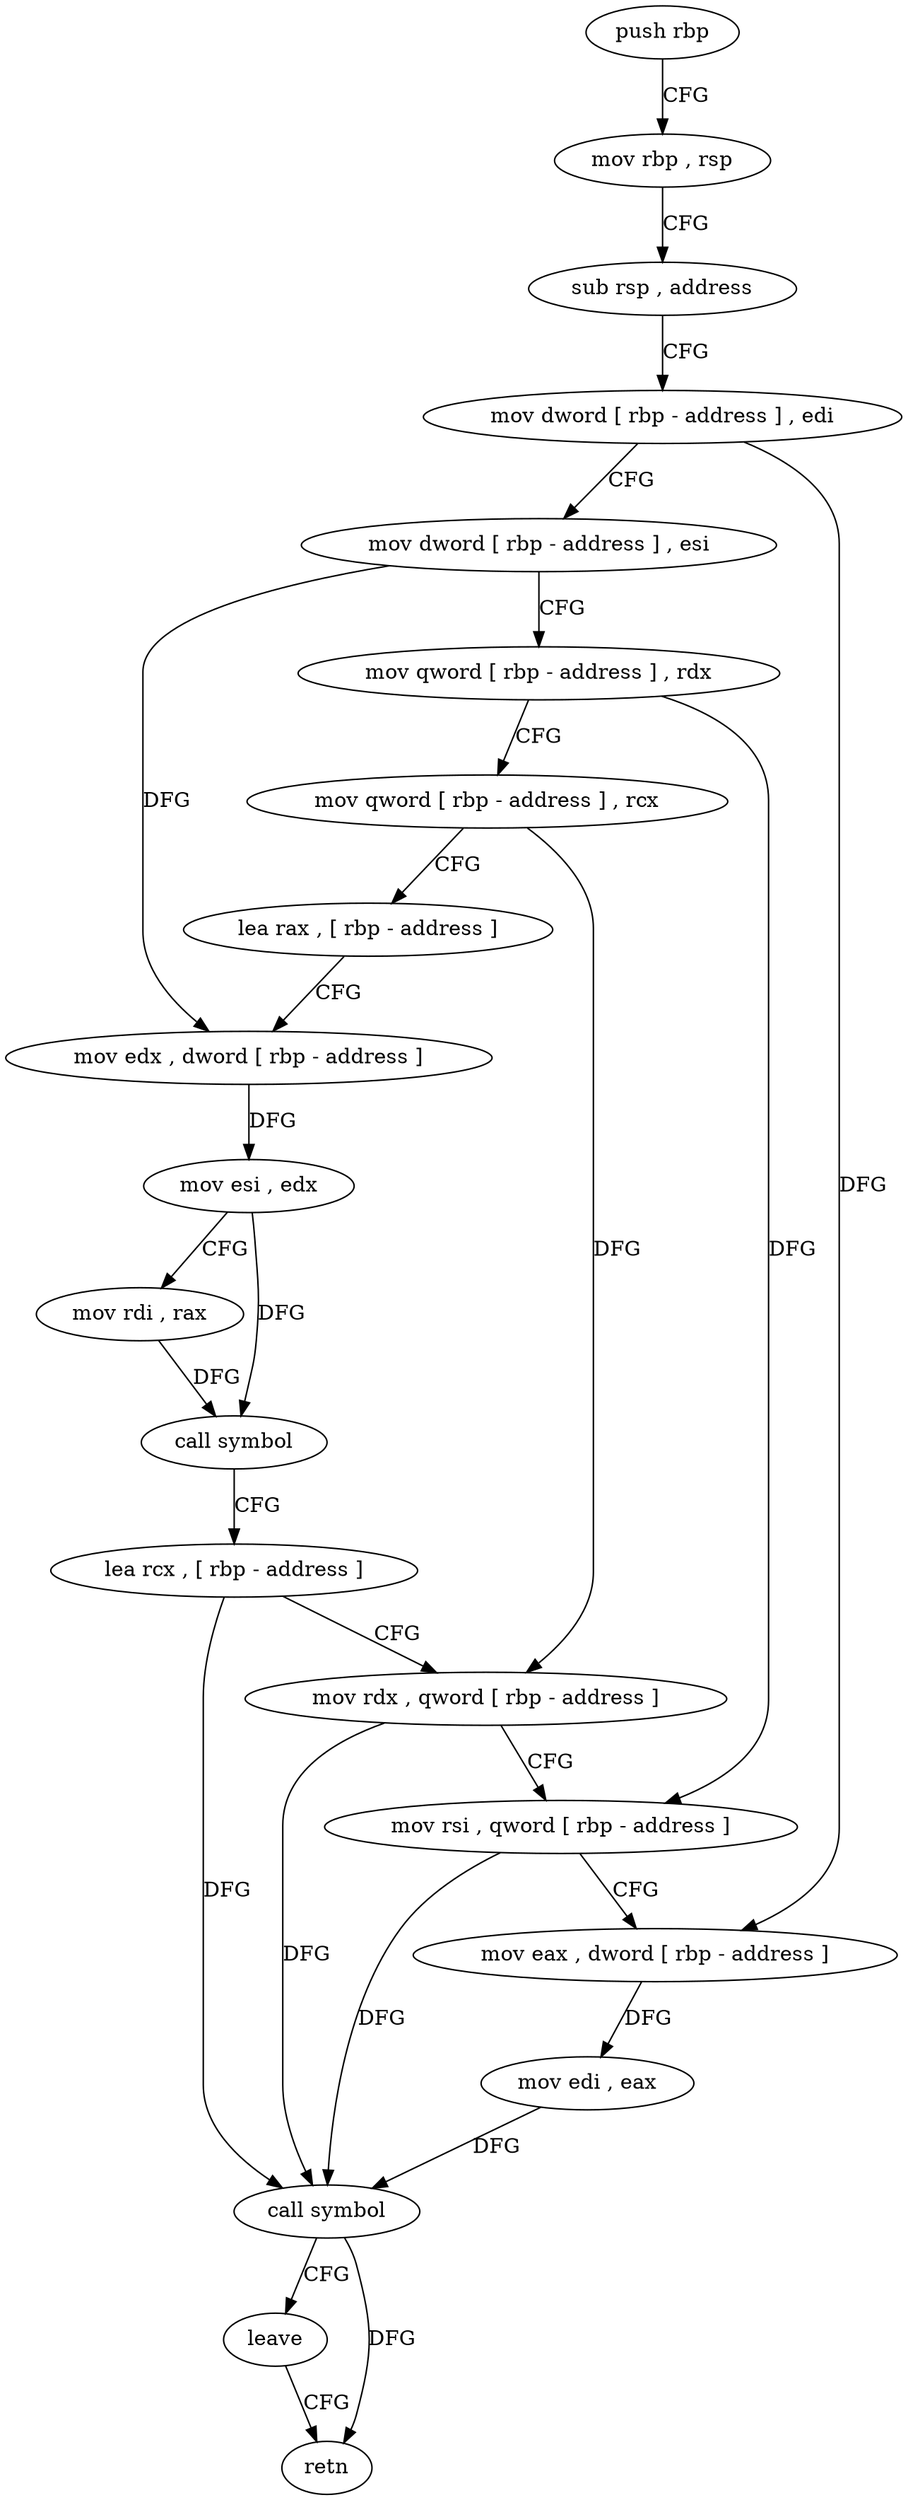 digraph "func" {
"4364038" [label = "push rbp" ]
"4364039" [label = "mov rbp , rsp" ]
"4364042" [label = "sub rsp , address" ]
"4364046" [label = "mov dword [ rbp - address ] , edi" ]
"4364049" [label = "mov dword [ rbp - address ] , esi" ]
"4364052" [label = "mov qword [ rbp - address ] , rdx" ]
"4364056" [label = "mov qword [ rbp - address ] , rcx" ]
"4364060" [label = "lea rax , [ rbp - address ]" ]
"4364064" [label = "mov edx , dword [ rbp - address ]" ]
"4364067" [label = "mov esi , edx" ]
"4364069" [label = "mov rdi , rax" ]
"4364072" [label = "call symbol" ]
"4364077" [label = "lea rcx , [ rbp - address ]" ]
"4364081" [label = "mov rdx , qword [ rbp - address ]" ]
"4364085" [label = "mov rsi , qword [ rbp - address ]" ]
"4364089" [label = "mov eax , dword [ rbp - address ]" ]
"4364092" [label = "mov edi , eax" ]
"4364094" [label = "call symbol" ]
"4364099" [label = "leave" ]
"4364100" [label = "retn" ]
"4364038" -> "4364039" [ label = "CFG" ]
"4364039" -> "4364042" [ label = "CFG" ]
"4364042" -> "4364046" [ label = "CFG" ]
"4364046" -> "4364049" [ label = "CFG" ]
"4364046" -> "4364089" [ label = "DFG" ]
"4364049" -> "4364052" [ label = "CFG" ]
"4364049" -> "4364064" [ label = "DFG" ]
"4364052" -> "4364056" [ label = "CFG" ]
"4364052" -> "4364085" [ label = "DFG" ]
"4364056" -> "4364060" [ label = "CFG" ]
"4364056" -> "4364081" [ label = "DFG" ]
"4364060" -> "4364064" [ label = "CFG" ]
"4364064" -> "4364067" [ label = "DFG" ]
"4364067" -> "4364069" [ label = "CFG" ]
"4364067" -> "4364072" [ label = "DFG" ]
"4364069" -> "4364072" [ label = "DFG" ]
"4364072" -> "4364077" [ label = "CFG" ]
"4364077" -> "4364081" [ label = "CFG" ]
"4364077" -> "4364094" [ label = "DFG" ]
"4364081" -> "4364085" [ label = "CFG" ]
"4364081" -> "4364094" [ label = "DFG" ]
"4364085" -> "4364089" [ label = "CFG" ]
"4364085" -> "4364094" [ label = "DFG" ]
"4364089" -> "4364092" [ label = "DFG" ]
"4364092" -> "4364094" [ label = "DFG" ]
"4364094" -> "4364099" [ label = "CFG" ]
"4364094" -> "4364100" [ label = "DFG" ]
"4364099" -> "4364100" [ label = "CFG" ]
}
